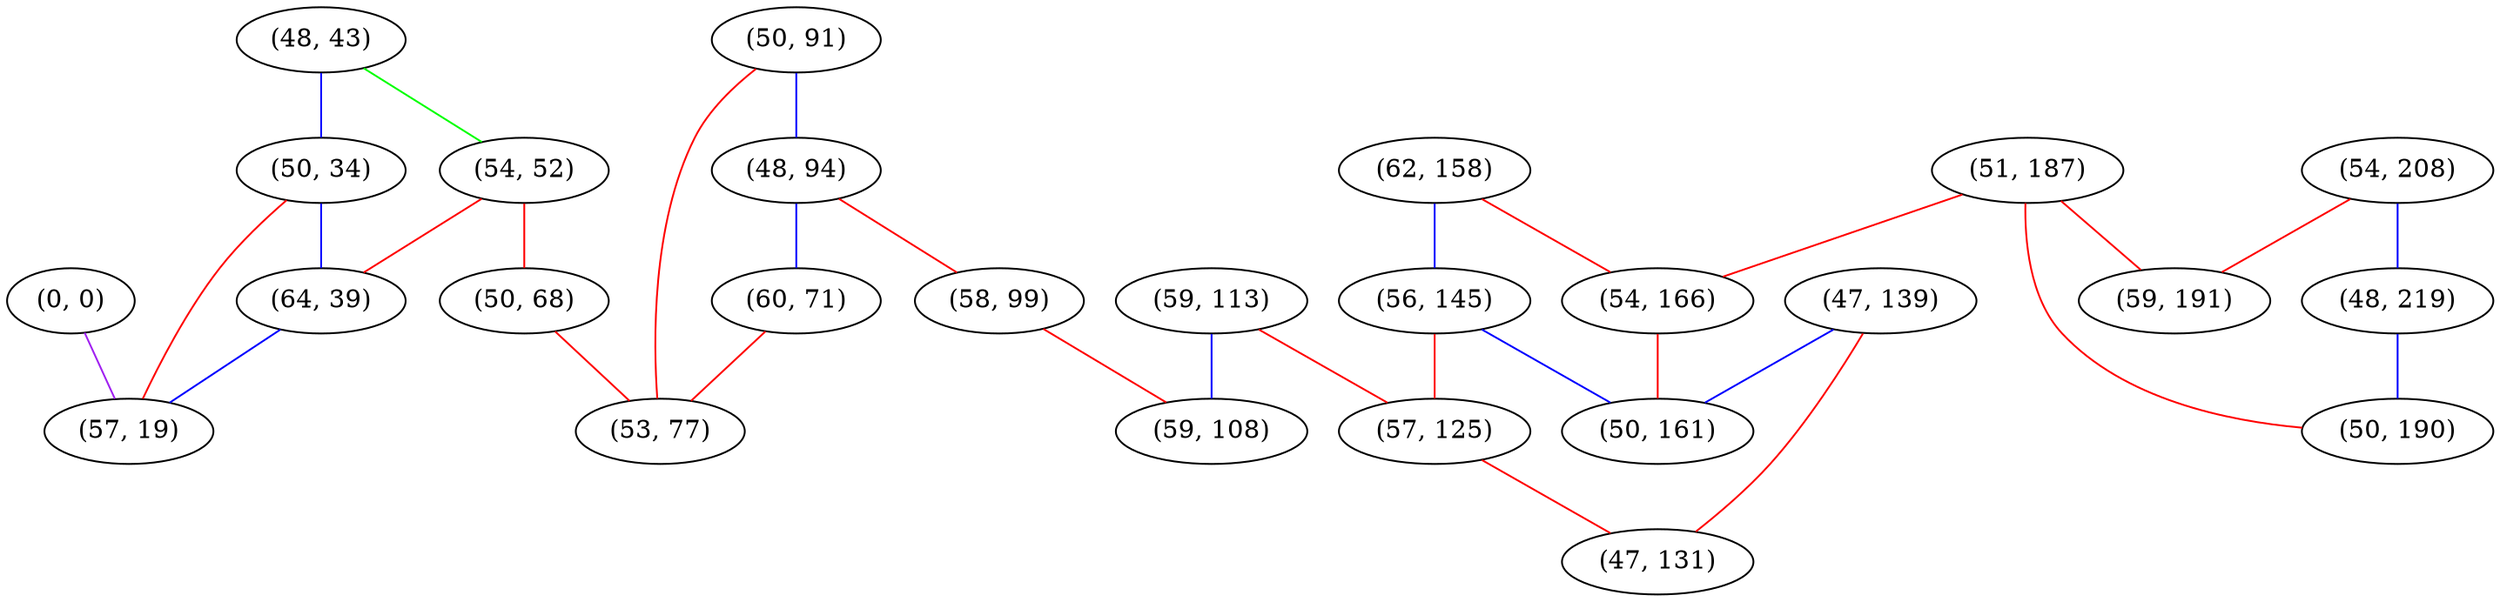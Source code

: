 graph "" {
"(48, 43)";
"(50, 34)";
"(62, 158)";
"(50, 91)";
"(54, 208)";
"(51, 187)";
"(59, 113)";
"(54, 166)";
"(59, 191)";
"(54, 52)";
"(56, 145)";
"(48, 94)";
"(58, 99)";
"(64, 39)";
"(60, 71)";
"(57, 125)";
"(0, 0)";
"(57, 19)";
"(47, 139)";
"(48, 219)";
"(50, 190)";
"(50, 161)";
"(47, 131)";
"(59, 108)";
"(50, 68)";
"(53, 77)";
"(48, 43)" -- "(54, 52)"  [color=green, key=0, weight=2];
"(48, 43)" -- "(50, 34)"  [color=blue, key=0, weight=3];
"(50, 34)" -- "(57, 19)"  [color=red, key=0, weight=1];
"(50, 34)" -- "(64, 39)"  [color=blue, key=0, weight=3];
"(62, 158)" -- "(56, 145)"  [color=blue, key=0, weight=3];
"(62, 158)" -- "(54, 166)"  [color=red, key=0, weight=1];
"(50, 91)" -- "(48, 94)"  [color=blue, key=0, weight=3];
"(50, 91)" -- "(53, 77)"  [color=red, key=0, weight=1];
"(54, 208)" -- "(59, 191)"  [color=red, key=0, weight=1];
"(54, 208)" -- "(48, 219)"  [color=blue, key=0, weight=3];
"(51, 187)" -- "(59, 191)"  [color=red, key=0, weight=1];
"(51, 187)" -- "(50, 190)"  [color=red, key=0, weight=1];
"(51, 187)" -- "(54, 166)"  [color=red, key=0, weight=1];
"(59, 113)" -- "(57, 125)"  [color=red, key=0, weight=1];
"(59, 113)" -- "(59, 108)"  [color=blue, key=0, weight=3];
"(54, 166)" -- "(50, 161)"  [color=red, key=0, weight=1];
"(54, 52)" -- "(50, 68)"  [color=red, key=0, weight=1];
"(54, 52)" -- "(64, 39)"  [color=red, key=0, weight=1];
"(56, 145)" -- "(57, 125)"  [color=red, key=0, weight=1];
"(56, 145)" -- "(50, 161)"  [color=blue, key=0, weight=3];
"(48, 94)" -- "(60, 71)"  [color=blue, key=0, weight=3];
"(48, 94)" -- "(58, 99)"  [color=red, key=0, weight=1];
"(58, 99)" -- "(59, 108)"  [color=red, key=0, weight=1];
"(64, 39)" -- "(57, 19)"  [color=blue, key=0, weight=3];
"(60, 71)" -- "(53, 77)"  [color=red, key=0, weight=1];
"(57, 125)" -- "(47, 131)"  [color=red, key=0, weight=1];
"(0, 0)" -- "(57, 19)"  [color=purple, key=0, weight=4];
"(47, 139)" -- "(47, 131)"  [color=red, key=0, weight=1];
"(47, 139)" -- "(50, 161)"  [color=blue, key=0, weight=3];
"(48, 219)" -- "(50, 190)"  [color=blue, key=0, weight=3];
"(50, 68)" -- "(53, 77)"  [color=red, key=0, weight=1];
}
